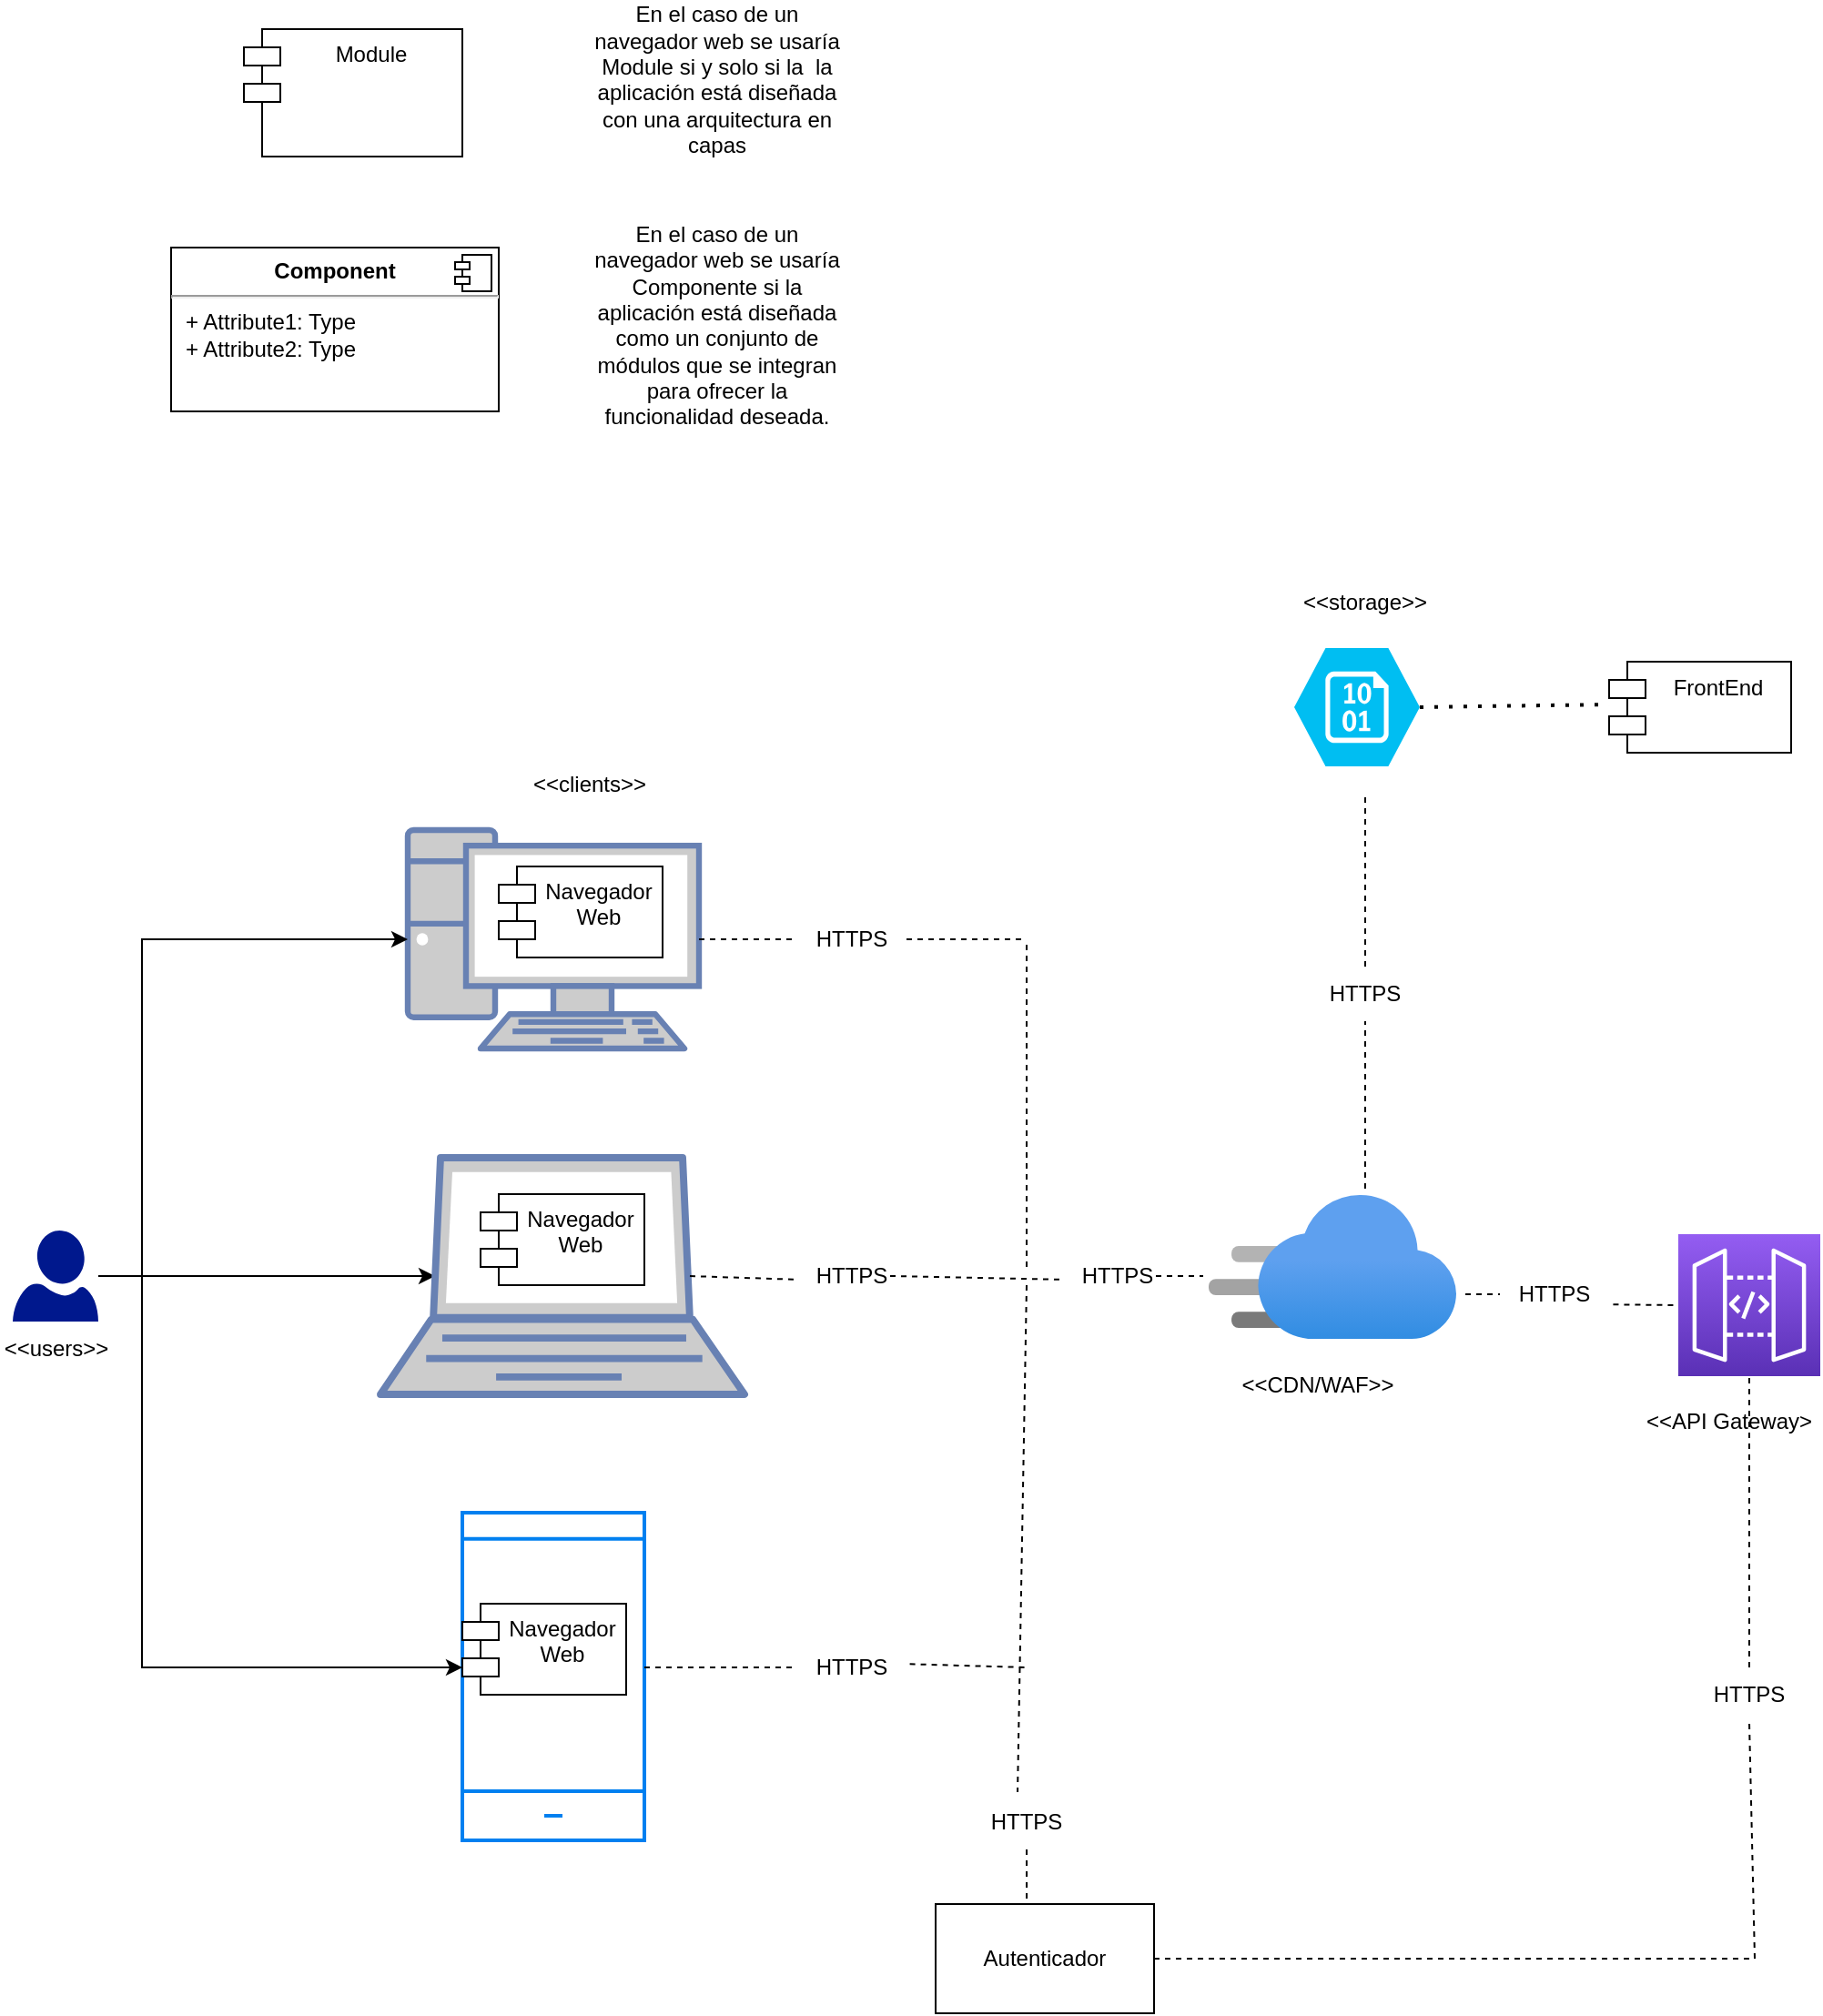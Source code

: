 <mxfile version="21.2.1" type="google">
  <diagram name="Página-1" id="UClVQGibqvuYPPIpyzIm">
    <mxGraphModel grid="1" page="1" gridSize="10" guides="1" tooltips="1" connect="1" arrows="1" fold="1" pageScale="1" pageWidth="827" pageHeight="1169" math="0" shadow="0">
      <root>
        <mxCell id="0" />
        <mxCell id="1" parent="0" />
        <mxCell id="S0poTsxjgl5lhnEiMx-0-1" value="" style="fontColor=#0066CC;verticalAlign=top;verticalLabelPosition=bottom;labelPosition=center;align=center;html=1;outlineConnect=0;fillColor=#CCCCCC;strokeColor=#6881B3;gradientColor=none;gradientDirection=north;strokeWidth=2;shape=mxgraph.networks.pc;" vertex="1" parent="1">
          <mxGeometry x="140" y="210" width="160" height="120" as="geometry" />
        </mxCell>
        <mxCell id="S0poTsxjgl5lhnEiMx-0-2" value="" style="html=1;verticalLabelPosition=bottom;align=center;labelBackgroundColor=#ffffff;verticalAlign=top;strokeWidth=2;strokeColor=#0080F0;shadow=0;dashed=0;shape=mxgraph.ios7.icons.smartphone;" vertex="1" parent="1">
          <mxGeometry x="170" y="585" width="100" height="180" as="geometry" />
        </mxCell>
        <mxCell id="S0poTsxjgl5lhnEiMx-0-3" value="Navegador&lt;br&gt;Web" style="shape=module;align=left;spacingLeft=20;align=center;verticalAlign=top;whiteSpace=wrap;html=1;" vertex="1" parent="1">
          <mxGeometry x="190" y="230" width="90" height="50" as="geometry" />
        </mxCell>
        <mxCell id="S0poTsxjgl5lhnEiMx-0-4" value="Module" style="shape=module;align=left;spacingLeft=20;align=center;verticalAlign=top;whiteSpace=wrap;html=1;" vertex="1" parent="1">
          <mxGeometry x="50" y="-230" width="120" height="70" as="geometry" />
        </mxCell>
        <mxCell id="S0poTsxjgl5lhnEiMx-0-5" value="&lt;p style=&quot;margin:0px;margin-top:6px;text-align:center;&quot;&gt;&lt;b&gt;Component&lt;/b&gt;&lt;/p&gt;&lt;hr/&gt;&lt;p style=&quot;margin:0px;margin-left:8px;&quot;&gt;+ Attribute1: Type&lt;br/&gt;+ Attribute2: Type&lt;/p&gt;" style="align=left;overflow=fill;html=1;dropTarget=0;whiteSpace=wrap;" vertex="1" parent="1">
          <mxGeometry x="10" y="-110" width="180" height="90" as="geometry" />
        </mxCell>
        <mxCell id="S0poTsxjgl5lhnEiMx-0-6" value="" style="shape=component;jettyWidth=8;jettyHeight=4;" vertex="1" parent="S0poTsxjgl5lhnEiMx-0-5">
          <mxGeometry x="1" width="20" height="20" relative="1" as="geometry">
            <mxPoint x="-24" y="4" as="offset" />
          </mxGeometry>
        </mxCell>
        <mxCell id="S0poTsxjgl5lhnEiMx-0-7" value="En el caso de un navegador web se usaría Module si y solo si la&amp;nbsp; la aplicación está diseñada con una arquitectura en capas&lt;br&gt;&amp;nbsp;" style="text;html=1;strokeColor=none;fillColor=none;align=center;verticalAlign=middle;whiteSpace=wrap;rounded=0;" vertex="1" parent="1">
          <mxGeometry x="240" y="-245" width="140" height="100" as="geometry" />
        </mxCell>
        <mxCell id="S0poTsxjgl5lhnEiMx-0-8" value="En el caso de un navegador web se usaría Componente&amp;nbsp;si la aplicación está diseñada como un conjunto de módulos que se integran para ofrecer la funcionalidad deseada.&lt;br&gt;&amp;nbsp;" style="text;html=1;strokeColor=none;fillColor=none;align=center;verticalAlign=middle;whiteSpace=wrap;rounded=0;" vertex="1" parent="1">
          <mxGeometry x="240" y="-110" width="140" height="100" as="geometry" />
        </mxCell>
        <mxCell id="S0poTsxjgl5lhnEiMx-0-9" value="Navegador Web" style="shape=module;align=left;spacingLeft=20;align=center;verticalAlign=top;whiteSpace=wrap;html=1;" vertex="1" parent="1">
          <mxGeometry x="170" y="635" width="90" height="50" as="geometry" />
        </mxCell>
        <mxCell id="S0poTsxjgl5lhnEiMx-0-10" style="edgeStyle=orthogonalEdgeStyle;rounded=0;orthogonalLoop=1;jettySize=auto;html=1;entryX=0.15;entryY=0.5;entryDx=0;entryDy=0;entryPerimeter=0;" edge="1" parent="1" source="S0poTsxjgl5lhnEiMx-0-13" target="S0poTsxjgl5lhnEiMx-0-15">
          <mxGeometry relative="1" as="geometry">
            <Array as="points">
              <mxPoint x="-6" y="455" />
            </Array>
          </mxGeometry>
        </mxCell>
        <mxCell id="S0poTsxjgl5lhnEiMx-0-11" style="edgeStyle=orthogonalEdgeStyle;rounded=0;orthogonalLoop=1;jettySize=auto;html=1;entryX=0;entryY=0.5;entryDx=0;entryDy=0;entryPerimeter=0;" edge="1" parent="1" source="S0poTsxjgl5lhnEiMx-0-13" target="S0poTsxjgl5lhnEiMx-0-1">
          <mxGeometry relative="1" as="geometry">
            <Array as="points">
              <mxPoint x="-6" y="270" />
            </Array>
          </mxGeometry>
        </mxCell>
        <mxCell id="S0poTsxjgl5lhnEiMx-0-12" style="edgeStyle=orthogonalEdgeStyle;rounded=0;orthogonalLoop=1;jettySize=auto;html=1;entryX=0;entryY=0;entryDx=0;entryDy=35;entryPerimeter=0;" edge="1" parent="1" source="S0poTsxjgl5lhnEiMx-0-13" target="S0poTsxjgl5lhnEiMx-0-9">
          <mxGeometry relative="1" as="geometry">
            <Array as="points">
              <mxPoint x="-6" y="670" />
            </Array>
          </mxGeometry>
        </mxCell>
        <mxCell id="S0poTsxjgl5lhnEiMx-0-13" value="" style="sketch=0;aspect=fixed;pointerEvents=1;shadow=0;dashed=0;html=1;strokeColor=none;labelPosition=center;verticalLabelPosition=bottom;verticalAlign=top;align=center;fillColor=#00188D;shape=mxgraph.azure.user" vertex="1" parent="1">
          <mxGeometry x="-77" y="430" width="47" height="50" as="geometry" />
        </mxCell>
        <mxCell id="S0poTsxjgl5lhnEiMx-0-14" value="&amp;lt;&amp;lt;users&amp;gt;&amp;gt;" style="text;html=1;strokeColor=none;fillColor=none;align=center;verticalAlign=middle;whiteSpace=wrap;rounded=0;" vertex="1" parent="1">
          <mxGeometry x="-83.5" y="480" width="60" height="30" as="geometry" />
        </mxCell>
        <mxCell id="S0poTsxjgl5lhnEiMx-0-15" value="" style="fontColor=#0066CC;verticalAlign=top;verticalLabelPosition=bottom;labelPosition=center;align=center;html=1;outlineConnect=0;fillColor=#CCCCCC;strokeColor=#6881B3;gradientColor=none;gradientDirection=north;strokeWidth=2;shape=mxgraph.networks.laptop;" vertex="1" parent="1">
          <mxGeometry x="125" y="390" width="200" height="130" as="geometry" />
        </mxCell>
        <mxCell id="S0poTsxjgl5lhnEiMx-0-16" value="Navegador&lt;br&gt;Web" style="shape=module;align=left;spacingLeft=20;align=center;verticalAlign=top;whiteSpace=wrap;html=1;" vertex="1" parent="1">
          <mxGeometry x="180" y="410" width="90" height="50" as="geometry" />
        </mxCell>
        <mxCell id="S0poTsxjgl5lhnEiMx-0-17" value="&amp;lt;&amp;lt;clients&amp;gt;&amp;gt;" style="text;html=1;strokeColor=none;fillColor=none;align=center;verticalAlign=middle;whiteSpace=wrap;rounded=0;" vertex="1" parent="1">
          <mxGeometry x="210" y="170" width="60" height="30" as="geometry" />
        </mxCell>
        <mxCell id="S0poTsxjgl5lhnEiMx-0-18" value="" style="image;aspect=fixed;html=1;points=[];align=center;fontSize=12;image=img/lib/azure2/networking/CDN_Profiles.svg;" vertex="1" parent="1">
          <mxGeometry x="580" y="410" width="136" height="80" as="geometry" />
        </mxCell>
        <mxCell id="S0poTsxjgl5lhnEiMx-0-19" value="" style="endArrow=none;dashed=1;html=1;rounded=0;exitX=1;exitY=0.5;exitDx=0;exitDy=0;exitPerimeter=0;" edge="1" parent="1" source="S0poTsxjgl5lhnEiMx-0-25">
          <mxGeometry width="50" height="50" relative="1" as="geometry">
            <mxPoint x="470" y="350" as="sourcePoint" />
            <mxPoint x="480" y="270" as="targetPoint" />
          </mxGeometry>
        </mxCell>
        <mxCell id="S0poTsxjgl5lhnEiMx-0-20" value="" style="endArrow=none;dashed=1;html=1;rounded=0;" edge="1" parent="1">
          <mxGeometry width="50" height="50" relative="1" as="geometry">
            <mxPoint x="480" y="450" as="sourcePoint" />
            <mxPoint x="480" y="270" as="targetPoint" />
          </mxGeometry>
        </mxCell>
        <mxCell id="S0poTsxjgl5lhnEiMx-0-21" value="" style="endArrow=none;dashed=1;html=1;rounded=0;exitX=0.85;exitY=0.5;exitDx=0;exitDy=0;exitPerimeter=0;entryX=-0.022;entryY=0.563;entryDx=0;entryDy=0;entryPerimeter=0;" edge="1" parent="1" source="S0poTsxjgl5lhnEiMx-0-35" target="S0poTsxjgl5lhnEiMx-0-18">
          <mxGeometry width="50" height="50" relative="1" as="geometry">
            <mxPoint x="490" y="490" as="sourcePoint" />
            <mxPoint x="520" y="455" as="targetPoint" />
          </mxGeometry>
        </mxCell>
        <mxCell id="S0poTsxjgl5lhnEiMx-0-22" value="" style="endArrow=none;dashed=1;html=1;rounded=0;exitX=1.03;exitY=0.439;exitDx=0;exitDy=0;exitPerimeter=0;" edge="1" parent="1" source="S0poTsxjgl5lhnEiMx-0-29">
          <mxGeometry width="50" height="50" relative="1" as="geometry">
            <mxPoint x="305" y="465" as="sourcePoint" />
            <mxPoint x="480" y="670" as="targetPoint" />
          </mxGeometry>
        </mxCell>
        <mxCell id="S0poTsxjgl5lhnEiMx-0-23" value="" style="endArrow=none;dashed=1;html=1;rounded=0;entryX=0.417;entryY=-0.05;entryDx=0;entryDy=0;entryPerimeter=0;" edge="1" parent="1" source="S0poTsxjgl5lhnEiMx-0-41" target="S0poTsxjgl5lhnEiMx-0-38">
          <mxGeometry width="50" height="50" relative="1" as="geometry">
            <mxPoint x="480" y="460" as="sourcePoint" />
            <mxPoint x="480" y="850" as="targetPoint" />
          </mxGeometry>
        </mxCell>
        <mxCell id="S0poTsxjgl5lhnEiMx-0-24" value="" style="endArrow=none;dashed=1;html=1;rounded=0;exitX=1;exitY=0.5;exitDx=0;exitDy=0;exitPerimeter=0;" edge="1" parent="1" source="S0poTsxjgl5lhnEiMx-0-1" target="S0poTsxjgl5lhnEiMx-0-25">
          <mxGeometry width="50" height="50" relative="1" as="geometry">
            <mxPoint x="300" y="270" as="sourcePoint" />
            <mxPoint x="480" y="270" as="targetPoint" />
          </mxGeometry>
        </mxCell>
        <mxCell id="S0poTsxjgl5lhnEiMx-0-25" value="HTTPS" style="text;html=1;strokeColor=none;fillColor=none;align=center;verticalAlign=middle;whiteSpace=wrap;rounded=0;" vertex="1" parent="1">
          <mxGeometry x="354" y="255" width="60" height="30" as="geometry" />
        </mxCell>
        <mxCell id="S0poTsxjgl5lhnEiMx-0-26" value="" style="endArrow=none;dashed=1;html=1;rounded=0;exitX=0.85;exitY=0.5;exitDx=0;exitDy=0;exitPerimeter=0;entryX=-0.022;entryY=0.563;entryDx=0;entryDy=0;entryPerimeter=0;" edge="1" parent="1" source="S0poTsxjgl5lhnEiMx-0-15" target="S0poTsxjgl5lhnEiMx-0-27">
          <mxGeometry width="50" height="50" relative="1" as="geometry">
            <mxPoint x="295" y="455" as="sourcePoint" />
            <mxPoint x="527" y="455" as="targetPoint" />
          </mxGeometry>
        </mxCell>
        <mxCell id="S0poTsxjgl5lhnEiMx-0-27" value="HTTPS" style="text;html=1;strokeColor=none;fillColor=none;align=center;verticalAlign=middle;whiteSpace=wrap;rounded=0;" vertex="1" parent="1">
          <mxGeometry x="354" y="440" width="60" height="30" as="geometry" />
        </mxCell>
        <mxCell id="S0poTsxjgl5lhnEiMx-0-28" value="" style="endArrow=none;dashed=1;html=1;rounded=0;" edge="1" parent="1" target="S0poTsxjgl5lhnEiMx-0-29">
          <mxGeometry width="50" height="50" relative="1" as="geometry">
            <mxPoint x="270" y="670" as="sourcePoint" />
            <mxPoint x="480" y="664" as="targetPoint" />
          </mxGeometry>
        </mxCell>
        <mxCell id="S0poTsxjgl5lhnEiMx-0-29" value="HTTPS" style="text;html=1;strokeColor=none;fillColor=none;align=center;verticalAlign=middle;whiteSpace=wrap;rounded=0;" vertex="1" parent="1">
          <mxGeometry x="354" y="655" width="60" height="30" as="geometry" />
        </mxCell>
        <mxCell id="S0poTsxjgl5lhnEiMx-0-30" value="&amp;lt;&amp;lt;CDN/WAF&amp;gt;&amp;gt;" style="text;html=1;strokeColor=none;fillColor=none;align=center;verticalAlign=middle;whiteSpace=wrap;rounded=0;" vertex="1" parent="1">
          <mxGeometry x="610" y="500" width="60" height="30" as="geometry" />
        </mxCell>
        <mxCell id="S0poTsxjgl5lhnEiMx-0-31" value="" style="sketch=0;points=[[0,0,0],[0.25,0,0],[0.5,0,0],[0.75,0,0],[1,0,0],[0,1,0],[0.25,1,0],[0.5,1,0],[0.75,1,0],[1,1,0],[0,0.25,0],[0,0.5,0],[0,0.75,0],[1,0.25,0],[1,0.5,0],[1,0.75,0]];outlineConnect=0;fontColor=#232F3E;gradientColor=#945DF2;gradientDirection=north;fillColor=#5A30B5;strokeColor=#ffffff;dashed=0;verticalLabelPosition=bottom;verticalAlign=top;align=center;html=1;fontSize=12;fontStyle=0;aspect=fixed;shape=mxgraph.aws4.resourceIcon;resIcon=mxgraph.aws4.api_gateway;" vertex="1" parent="1">
          <mxGeometry x="838" y="432" width="78" height="78" as="geometry" />
        </mxCell>
        <mxCell id="S0poTsxjgl5lhnEiMx-0-32" value="&amp;lt;&amp;lt;API Gateway&amp;gt;" style="text;html=1;strokeColor=none;fillColor=none;align=center;verticalAlign=middle;whiteSpace=wrap;rounded=0;" vertex="1" parent="1">
          <mxGeometry x="816" y="520" width="100" height="30" as="geometry" />
        </mxCell>
        <mxCell id="S0poTsxjgl5lhnEiMx-0-33" value="" style="endArrow=none;dashed=1;html=1;rounded=0;exitX=1.037;exitY=0.688;exitDx=0;exitDy=0;exitPerimeter=0;entryX=0;entryY=0.5;entryDx=0;entryDy=0;entryPerimeter=0;" edge="1" parent="1" source="S0poTsxjgl5lhnEiMx-0-37" target="S0poTsxjgl5lhnEiMx-0-31">
          <mxGeometry width="50" height="50" relative="1" as="geometry">
            <mxPoint x="415" y="465" as="sourcePoint" />
            <mxPoint x="567" y="465" as="targetPoint" />
          </mxGeometry>
        </mxCell>
        <mxCell id="S0poTsxjgl5lhnEiMx-0-34" value="" style="endArrow=none;dashed=1;html=1;rounded=0;exitX=0.85;exitY=0.5;exitDx=0;exitDy=0;exitPerimeter=0;entryX=-0.022;entryY=0.563;entryDx=0;entryDy=0;entryPerimeter=0;" edge="1" parent="1" source="S0poTsxjgl5lhnEiMx-0-27" target="S0poTsxjgl5lhnEiMx-0-35">
          <mxGeometry width="50" height="50" relative="1" as="geometry">
            <mxPoint x="405" y="455" as="sourcePoint" />
            <mxPoint x="557" y="455" as="targetPoint" />
          </mxGeometry>
        </mxCell>
        <mxCell id="S0poTsxjgl5lhnEiMx-0-35" value="HTTPS" style="text;html=1;strokeColor=none;fillColor=none;align=center;verticalAlign=middle;whiteSpace=wrap;rounded=0;" vertex="1" parent="1">
          <mxGeometry x="500" y="440" width="60" height="30" as="geometry" />
        </mxCell>
        <mxCell id="S0poTsxjgl5lhnEiMx-0-36" value="" style="endArrow=none;dashed=1;html=1;rounded=0;exitX=1.037;exitY=0.688;exitDx=0;exitDy=0;exitPerimeter=0;entryX=0;entryY=0.5;entryDx=0;entryDy=0;entryPerimeter=0;" edge="1" parent="1" source="S0poTsxjgl5lhnEiMx-0-18" target="S0poTsxjgl5lhnEiMx-0-37">
          <mxGeometry width="50" height="50" relative="1" as="geometry">
            <mxPoint x="721" y="465" as="sourcePoint" />
            <mxPoint x="827" y="461" as="targetPoint" />
          </mxGeometry>
        </mxCell>
        <mxCell id="S0poTsxjgl5lhnEiMx-0-37" value="HTTPS" style="text;html=1;strokeColor=none;fillColor=none;align=center;verticalAlign=middle;whiteSpace=wrap;rounded=0;" vertex="1" parent="1">
          <mxGeometry x="740" y="450" width="60" height="30" as="geometry" />
        </mxCell>
        <mxCell id="S0poTsxjgl5lhnEiMx-0-38" value="Autenticador" style="rounded=0;whiteSpace=wrap;html=1;" vertex="1" parent="1">
          <mxGeometry x="430" y="800" width="120" height="60" as="geometry" />
        </mxCell>
        <mxCell id="S0poTsxjgl5lhnEiMx-0-39" value="" style="endArrow=none;dashed=1;html=1;rounded=0;exitX=0.5;exitY=0;exitDx=0;exitDy=0;entryX=0.5;entryY=1;entryDx=0;entryDy=0;entryPerimeter=0;" edge="1" parent="1" source="S0poTsxjgl5lhnEiMx-0-43" target="S0poTsxjgl5lhnEiMx-0-31">
          <mxGeometry width="50" height="50" relative="1" as="geometry">
            <mxPoint x="426" y="678" as="sourcePoint" />
            <mxPoint x="890" y="830" as="targetPoint" />
            <Array as="points" />
          </mxGeometry>
        </mxCell>
        <mxCell id="S0poTsxjgl5lhnEiMx-0-40" value="" style="endArrow=none;dashed=1;html=1;rounded=0;entryX=0.417;entryY=-0.05;entryDx=0;entryDy=0;entryPerimeter=0;" edge="1" parent="1" target="S0poTsxjgl5lhnEiMx-0-41">
          <mxGeometry width="50" height="50" relative="1" as="geometry">
            <mxPoint x="480" y="460" as="sourcePoint" />
            <mxPoint x="480" y="797" as="targetPoint" />
          </mxGeometry>
        </mxCell>
        <mxCell id="S0poTsxjgl5lhnEiMx-0-41" value="HTTPS" style="text;html=1;strokeColor=none;fillColor=none;align=center;verticalAlign=middle;whiteSpace=wrap;rounded=0;" vertex="1" parent="1">
          <mxGeometry x="450" y="740" width="60" height="30" as="geometry" />
        </mxCell>
        <mxCell id="S0poTsxjgl5lhnEiMx-0-42" value="" style="endArrow=none;dashed=1;html=1;rounded=0;exitX=1;exitY=0.5;exitDx=0;exitDy=0;entryX=0.5;entryY=1;entryDx=0;entryDy=0;entryPerimeter=0;" edge="1" parent="1" source="S0poTsxjgl5lhnEiMx-0-38" target="S0poTsxjgl5lhnEiMx-0-43">
          <mxGeometry width="50" height="50" relative="1" as="geometry">
            <mxPoint x="550" y="830" as="sourcePoint" />
            <mxPoint x="877" y="510" as="targetPoint" />
            <Array as="points">
              <mxPoint x="880" y="830" />
            </Array>
          </mxGeometry>
        </mxCell>
        <mxCell id="S0poTsxjgl5lhnEiMx-0-43" value="HTTPS" style="text;html=1;strokeColor=none;fillColor=none;align=center;verticalAlign=middle;whiteSpace=wrap;rounded=0;" vertex="1" parent="1">
          <mxGeometry x="847" y="670" width="60" height="30" as="geometry" />
        </mxCell>
        <mxCell id="S0poTsxjgl5lhnEiMx-0-44" value="" style="endArrow=none;dashed=1;html=1;rounded=0;exitX=0.5;exitY=0;exitDx=0;exitDy=0;" edge="1" parent="1" source="S0poTsxjgl5lhnEiMx-0-47">
          <mxGeometry width="50" height="50" relative="1" as="geometry">
            <mxPoint x="490" y="460" as="sourcePoint" />
            <mxPoint x="666" y="190" as="targetPoint" />
          </mxGeometry>
        </mxCell>
        <mxCell id="S0poTsxjgl5lhnEiMx-0-45" value="&amp;lt;&amp;lt;storage&amp;gt;&amp;gt;" style="text;html=1;strokeColor=none;fillColor=none;align=center;verticalAlign=middle;whiteSpace=wrap;rounded=0;" vertex="1" parent="1">
          <mxGeometry x="636" y="70" width="60" height="30" as="geometry" />
        </mxCell>
        <mxCell id="S0poTsxjgl5lhnEiMx-0-46" value="" style="endArrow=none;dashed=1;html=1;rounded=0;exitX=0.632;exitY=-0.037;exitDx=0;exitDy=0;exitPerimeter=0;" edge="1" parent="1" source="S0poTsxjgl5lhnEiMx-0-18" target="S0poTsxjgl5lhnEiMx-0-47">
          <mxGeometry width="50" height="50" relative="1" as="geometry">
            <mxPoint x="666" y="407" as="sourcePoint" />
            <mxPoint x="666" y="190" as="targetPoint" />
          </mxGeometry>
        </mxCell>
        <mxCell id="S0poTsxjgl5lhnEiMx-0-47" value="HTTPS" style="text;html=1;strokeColor=none;fillColor=none;align=center;verticalAlign=middle;whiteSpace=wrap;rounded=0;" vertex="1" parent="1">
          <mxGeometry x="636" y="285" width="60" height="30" as="geometry" />
        </mxCell>
        <mxCell id="S0poTsxjgl5lhnEiMx-0-48" value="" style="endArrow=classic;html=1;rounded=0;exitX=0.94;exitY=0.429;exitDx=0;exitDy=0;exitPerimeter=0;" edge="1" parent="1" source="S0poTsxjgl5lhnEiMx-0-50">
          <mxGeometry width="50" height="50" relative="1" as="geometry">
            <mxPoint x="710" y="140.03" as="sourcePoint" />
            <mxPoint x="870" y="140" as="targetPoint" />
          </mxGeometry>
        </mxCell>
        <mxCell id="S0poTsxjgl5lhnEiMx-0-49" value="" style="verticalLabelPosition=bottom;html=1;verticalAlign=top;align=center;strokeColor=none;fillColor=#00BEF2;shape=mxgraph.azure.storage_blob;" vertex="1" parent="1">
          <mxGeometry x="627" y="110" width="69" height="65" as="geometry" />
        </mxCell>
        <mxCell id="S0poTsxjgl5lhnEiMx-0-50" value="FrontEnd" style="shape=module;align=left;spacingLeft=20;align=center;verticalAlign=top;whiteSpace=wrap;html=1;" vertex="1" parent="1">
          <mxGeometry x="800" y="117.5" width="100" height="50" as="geometry" />
        </mxCell>
        <mxCell id="S0poTsxjgl5lhnEiMx-0-51" value="" style="endArrow=none;dashed=1;html=1;dashPattern=1 3;strokeWidth=2;rounded=0;entryX=0;entryY=0.47;entryDx=0;entryDy=0;entryPerimeter=0;exitX=1;exitY=0.5;exitDx=0;exitDy=0;exitPerimeter=0;" edge="1" parent="1" source="S0poTsxjgl5lhnEiMx-0-49" target="S0poTsxjgl5lhnEiMx-0-50">
          <mxGeometry width="50" height="50" relative="1" as="geometry">
            <mxPoint x="600" y="260" as="sourcePoint" />
            <mxPoint x="650" y="210" as="targetPoint" />
          </mxGeometry>
        </mxCell>
      </root>
    </mxGraphModel>
  </diagram>
</mxfile>
